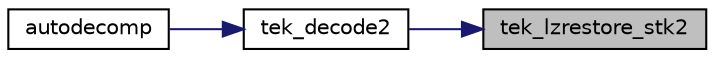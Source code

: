 digraph "tek_lzrestore_stk2"
{
 // LATEX_PDF_SIZE
  edge [fontname="Helvetica",fontsize="10",labelfontname="Helvetica",labelfontsize="10"];
  node [fontname="Helvetica",fontsize="10",shape=record];
  rankdir="RL";
  Node1 [label="tek_lzrestore_stk2",height=0.2,width=0.4,color="black", fillcolor="grey75", style="filled", fontcolor="black",tooltip=" "];
  Node1 -> Node2 [dir="back",color="midnightblue",fontsize="10",style="solid"];
  Node2 [label="tek_decode2",height=0.2,width=0.4,color="black", fillcolor="white", style="filled",URL="$autodec___8c.html#a97a1b097510e1fc930bbc999823b0579",tooltip=" "];
  Node2 -> Node3 [dir="back",color="midnightblue",fontsize="10",style="solid"];
  Node3 [label="autodecomp",height=0.2,width=0.4,color="black", fillcolor="white", style="filled",URL="$autodec___8c.html#a60e24695b435771842589424baeba341",tooltip=" "];
}
